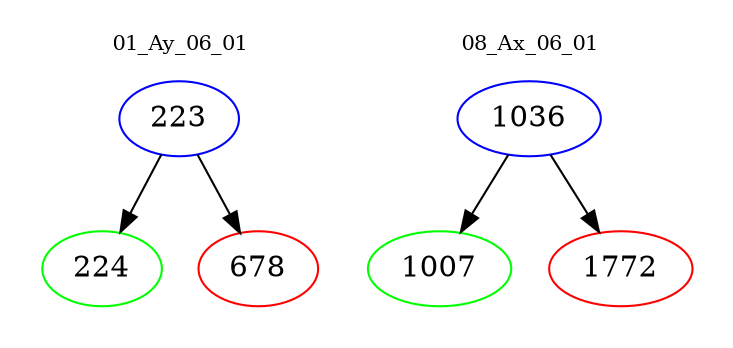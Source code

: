 digraph{
subgraph cluster_0 {
color = white
label = "01_Ay_06_01";
fontsize=10;
T0_223 [label="223", color="blue"]
T0_223 -> T0_224 [color="black"]
T0_224 [label="224", color="green"]
T0_223 -> T0_678 [color="black"]
T0_678 [label="678", color="red"]
}
subgraph cluster_1 {
color = white
label = "08_Ax_06_01";
fontsize=10;
T1_1036 [label="1036", color="blue"]
T1_1036 -> T1_1007 [color="black"]
T1_1007 [label="1007", color="green"]
T1_1036 -> T1_1772 [color="black"]
T1_1772 [label="1772", color="red"]
}
}

